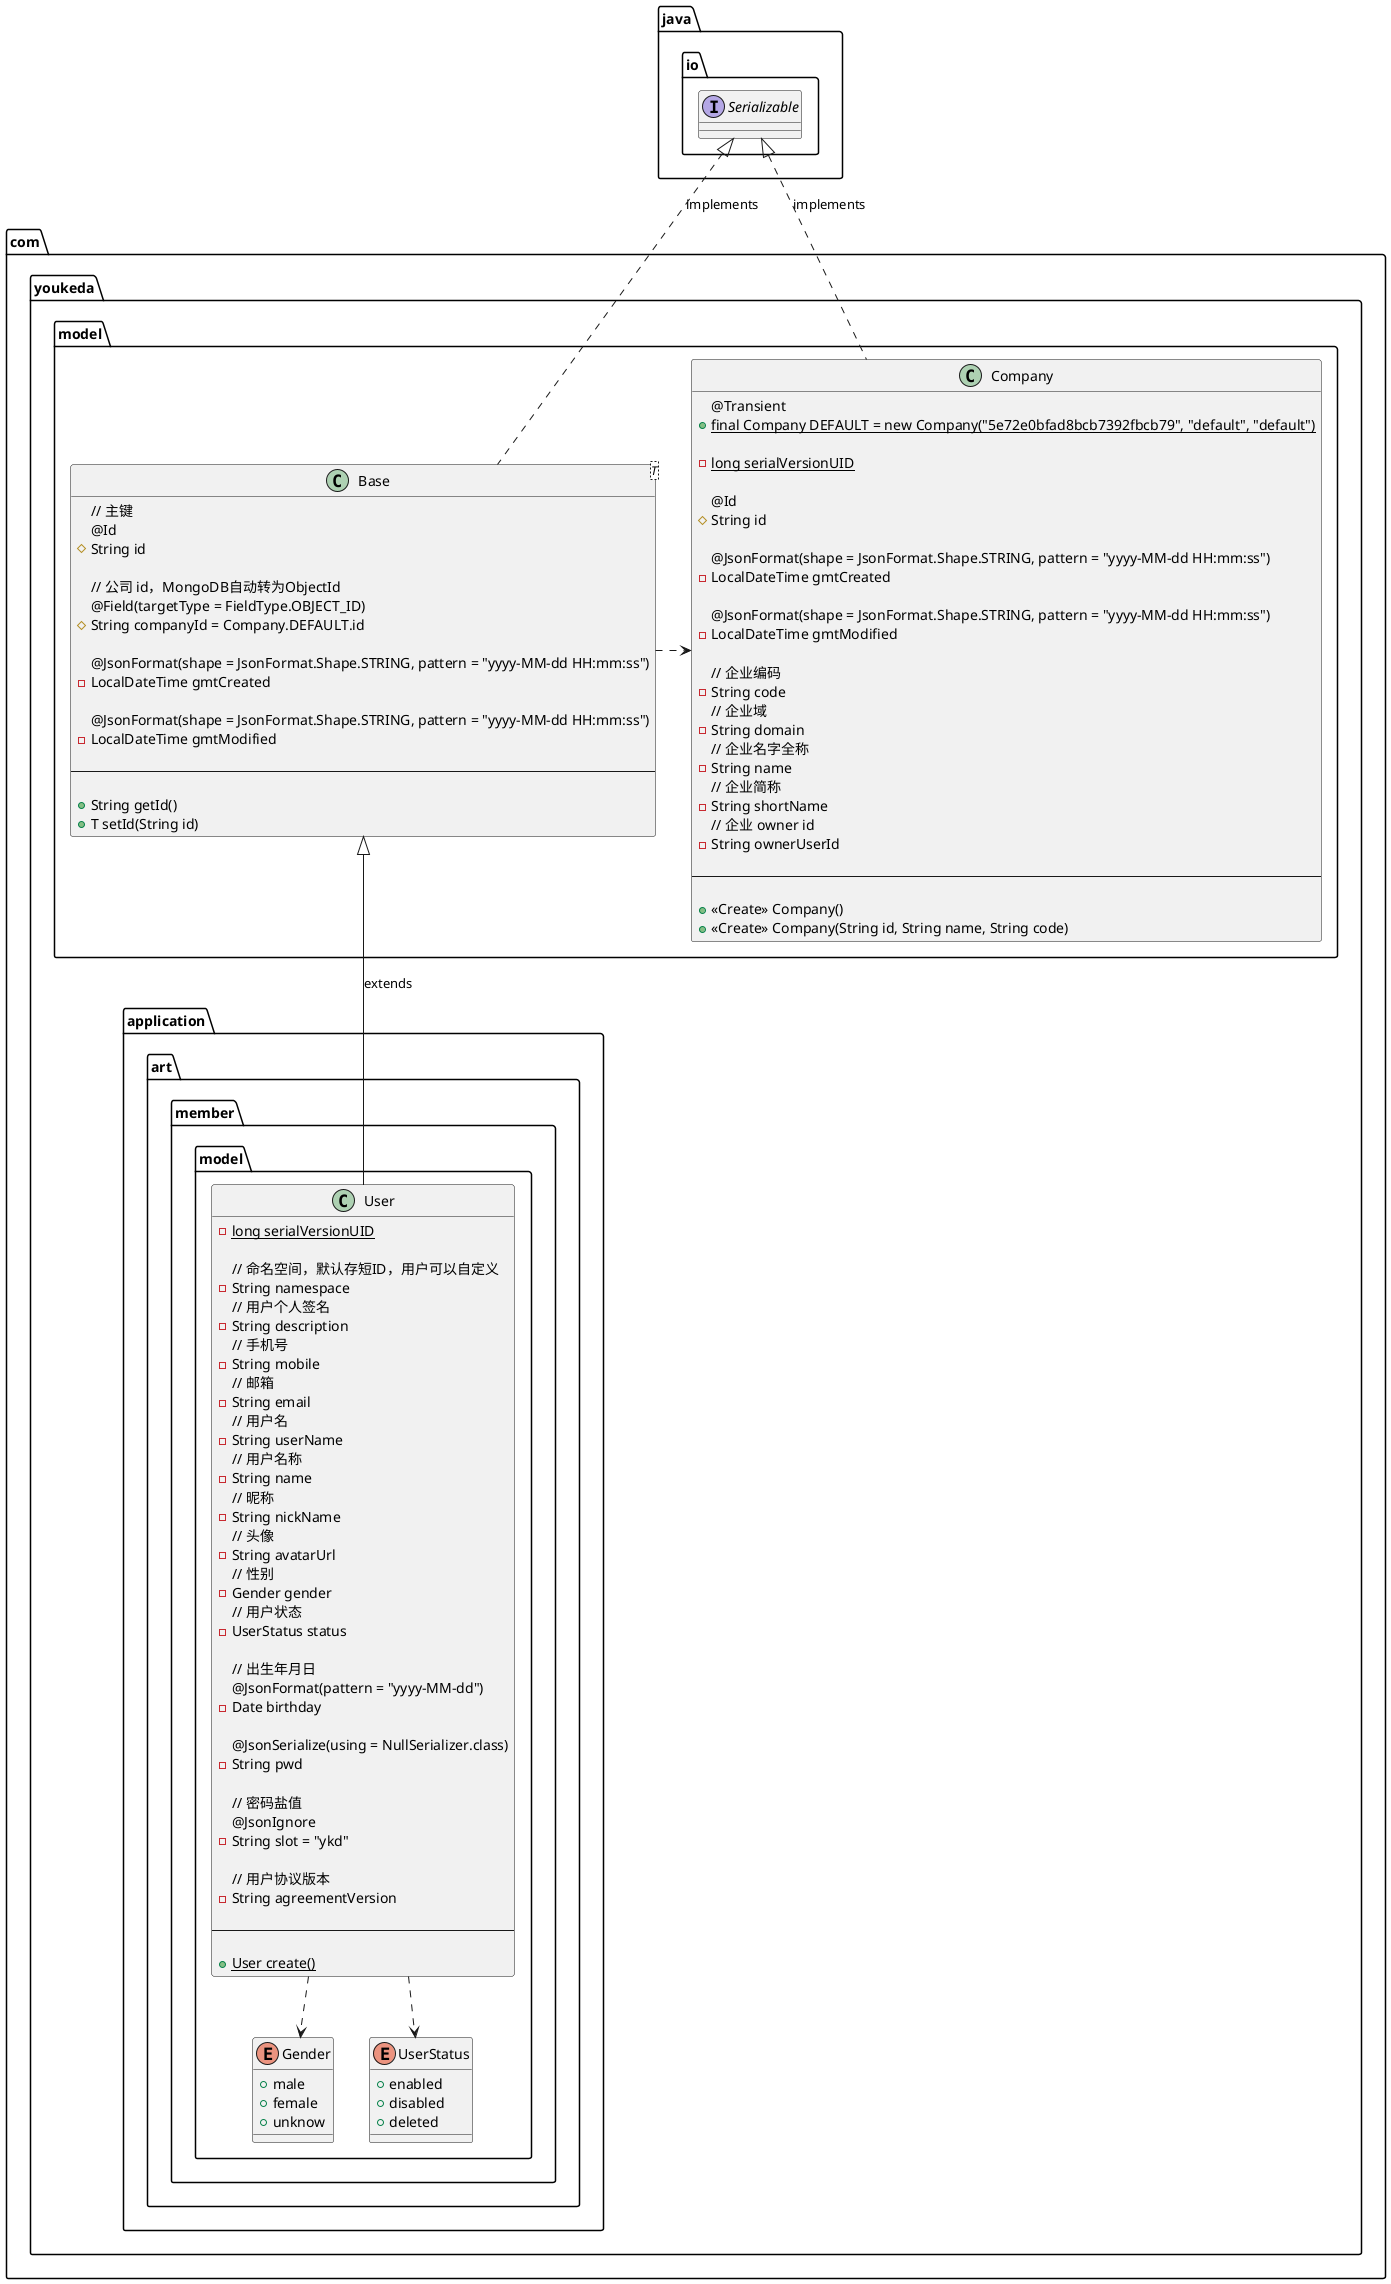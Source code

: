 @startuml
interface java.io.Serializable {
}

class com.youkeda.model.Base<T> {
// 主键
@Id
# String id

// 公司 id，MongoDB自动转为ObjectId
@Field(targetType = FieldType.OBJECT_ID)
# String companyId = Company.DEFAULT.id

@JsonFormat(shape = JsonFormat.Shape.STRING, pattern = "yyyy-MM-dd HH:mm:ss")
- LocalDateTime gmtCreated

@JsonFormat(shape = JsonFormat.Shape.STRING, pattern = "yyyy-MM-dd HH:mm:ss")
- LocalDateTime gmtModified

----

+ String getId()
+ T setId(String id)
}

class com.youkeda.model.Company {
@Transient
+ {static} final Company DEFAULT = new Company("5e72e0bfad8bcb7392fbcb79", "default", "default")

- {static} long serialVersionUID

@Id
# String id

@JsonFormat(shape = JsonFormat.Shape.STRING, pattern = "yyyy-MM-dd HH:mm:ss")
- LocalDateTime gmtCreated

@JsonFormat(shape = JsonFormat.Shape.STRING, pattern = "yyyy-MM-dd HH:mm:ss")
- LocalDateTime gmtModified

// 企业编码
- String code
// 企业域
- String domain
// 企业名字全称
- String name
// 企业简称
- String shortName
// 企业 owner id
- String ownerUserId

----

+ <<Create>> Company()
+ <<Create>> Company(String id, String name, String code)
}

class com.youkeda.application.art.member.model.User {
- {static} long serialVersionUID

// 命名空间，默认存短ID，用户可以自定义
- String namespace
// 用户个人签名
- String description
// 手机号
- String mobile
// 邮箱
- String email
// 用户名
- String userName
// 用户名称
- String name
// 昵称
- String nickName
// 头像
- String avatarUrl
// 性别
- Gender gender
// 用户状态
- UserStatus status

// 出生年月日
@JsonFormat(pattern = "yyyy-MM-dd")
- Date birthday

@JsonSerialize(using = NullSerializer.class)
- String pwd

// 密码盐值
@JsonIgnore
- String slot = "ykd"

// 用户协议版本
- String agreementVersion

----

+ {static} User create()
}

enum com.youkeda.application.art.member.model.Gender {
+  male
+  female
+  unknow
}

enum com.youkeda.application.art.member.model.UserStatus {
+  enabled
+  disabled
+  deleted
}

java.io.Serializable <|.. com.youkeda.model.Base : implements
java.io.Serializable <|.. com.youkeda.model.Company : implements
com.youkeda.model.Base .right.> com.youkeda.model.Company

com.youkeda.model.Base <|-- com.youkeda.application.art.member.model.User : extends

com.youkeda.application.art.member.model.User .down.> com.youkeda.application.art.member.model.Gender
com.youkeda.application.art.member.model.User .down.> com.youkeda.application.art.member.model.UserStatus

@enduml